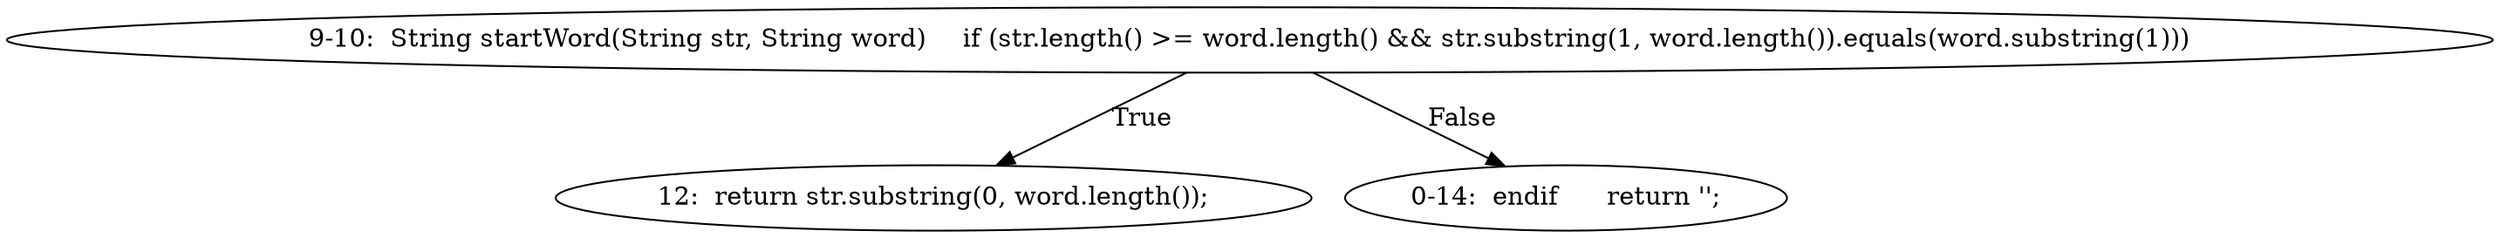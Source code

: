 digraph result_test { 
// graph-vertices
  a1  [label="9-10:  String startWord(String str, String word)	if (str.length() >= word.length() && str.substring(1, word.length()).equals(word.substring(1)))"]; 
  2  [label="12:  return str.substring(0, word.length());"]; 
  a2  [label="0-14:  endif	return '';"]; 
// graph-edges
  a1 -> 2  [label="True"]; 
  a1 -> a2  [label="False"]; 
}
